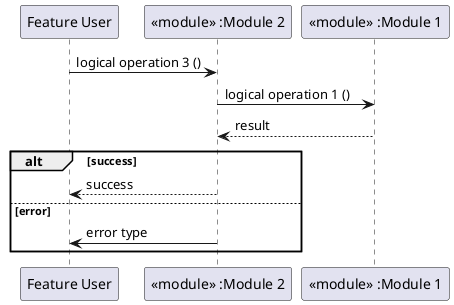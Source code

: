 ..
   # *******************************************************************************
   # Copyright (c) 2025 Contributors to the Eclipse Foundation
   #
   # See the NOTICE file(s) distributed with this work for additional
   # information regarding copyright ownership.
   #
   # This program and the accompanying materials are made available under the
   # terms of the Apache License Version 2.0 which is available at
   # https://www.apache.org/licenses/LICENSE-2.0
   #
   # SPDX-License-Identifier: Apache-2.0
   # *******************************************************************************

@startuml

participant "Feature User" as actor
participant "«module» :Module 2" as m2
participant "«module» :Module 1" as m1

actor -> m2: logical operation 3 ()
m2 -> m1: logical operation 1 ()
m1 --> m2: result

alt success
    m2 --> actor: success
else error
    m2 -> actor: error type
end

@enduml
